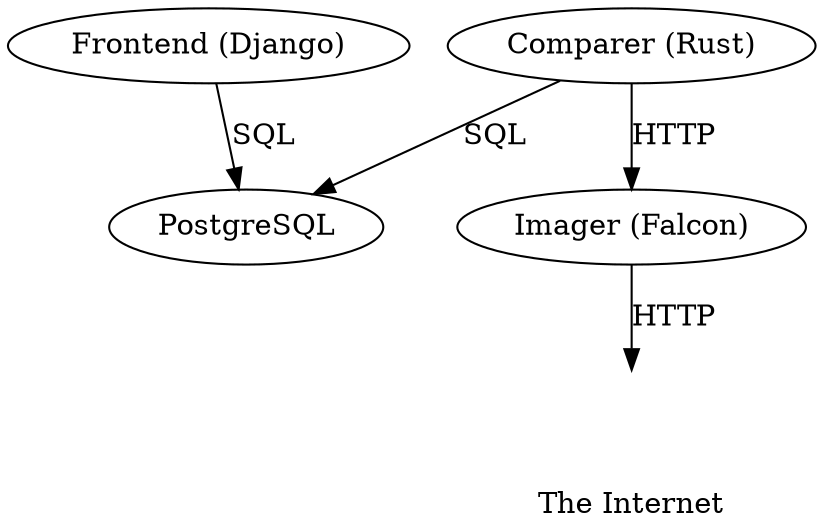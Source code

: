 digraph archictecture {
	frontend [label = "Frontend (Django)" pos="0,0"]
	database [label = "PostgreSQL" pos="200,0"]
	comparer [label = "Comparer (Rust)" pos="400,0"]
	imager [label = "Imager (Falcon)" pos="600,0"]
	cloud [ label="The Internet" shape=none, image="cloud.png" labelloc=b color="#ffffff" fixedsize=True width=1 height=1 pos="800,0"]

	frontend -> database [label = "SQL"]
	comparer -> database [label = "SQL"]
	comparer -> imager [label = "HTTP"]
	imager -> cloud [label = "HTTP"]
}
